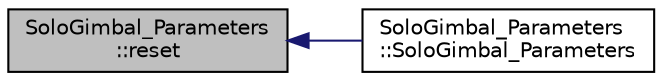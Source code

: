 digraph "SoloGimbal_Parameters::reset"
{
 // INTERACTIVE_SVG=YES
  edge [fontname="Helvetica",fontsize="10",labelfontname="Helvetica",labelfontsize="10"];
  node [fontname="Helvetica",fontsize="10",shape=record];
  rankdir="LR";
  Node1 [label="SoloGimbal_Parameters\l::reset",height=0.2,width=0.4,color="black", fillcolor="grey75", style="filled", fontcolor="black"];
  Node1 -> Node2 [dir="back",color="midnightblue",fontsize="10",style="solid",fontname="Helvetica"];
  Node2 [label="SoloGimbal_Parameters\l::SoloGimbal_Parameters",height=0.2,width=0.4,color="black", fillcolor="white", style="filled",URL="$classSoloGimbal__Parameters.html#a4482a7909322d97f7b0cf51cf4514759"];
}
